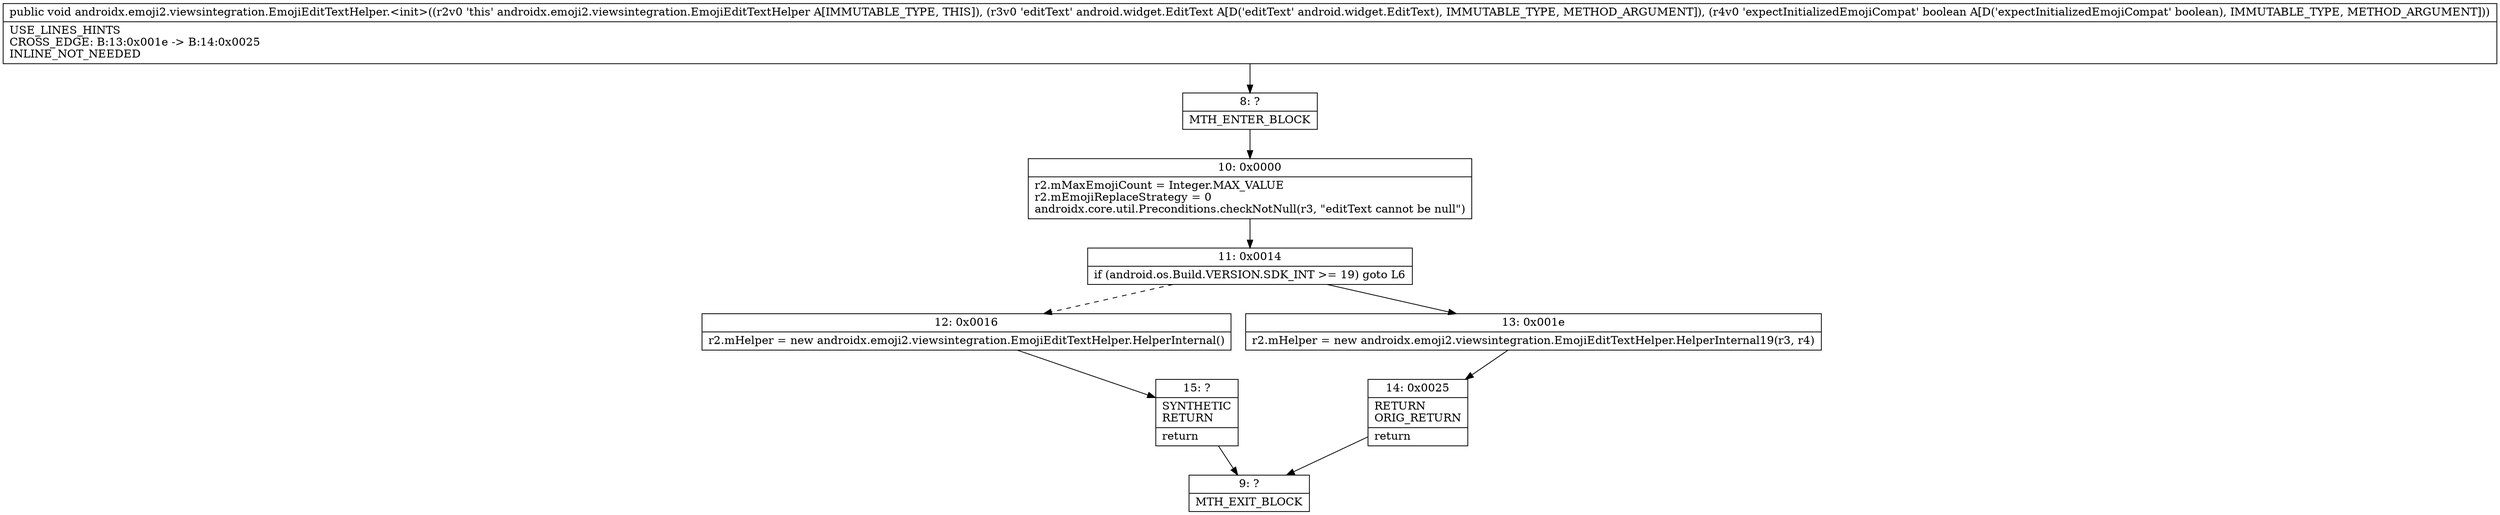 digraph "CFG forandroidx.emoji2.viewsintegration.EmojiEditTextHelper.\<init\>(Landroid\/widget\/EditText;Z)V" {
Node_8 [shape=record,label="{8\:\ ?|MTH_ENTER_BLOCK\l}"];
Node_10 [shape=record,label="{10\:\ 0x0000|r2.mMaxEmojiCount = Integer.MAX_VALUE\lr2.mEmojiReplaceStrategy = 0\landroidx.core.util.Preconditions.checkNotNull(r3, \"editText cannot be null\")\l}"];
Node_11 [shape=record,label="{11\:\ 0x0014|if (android.os.Build.VERSION.SDK_INT \>= 19) goto L6\l}"];
Node_12 [shape=record,label="{12\:\ 0x0016|r2.mHelper = new androidx.emoji2.viewsintegration.EmojiEditTextHelper.HelperInternal()\l}"];
Node_15 [shape=record,label="{15\:\ ?|SYNTHETIC\lRETURN\l|return\l}"];
Node_9 [shape=record,label="{9\:\ ?|MTH_EXIT_BLOCK\l}"];
Node_13 [shape=record,label="{13\:\ 0x001e|r2.mHelper = new androidx.emoji2.viewsintegration.EmojiEditTextHelper.HelperInternal19(r3, r4)\l}"];
Node_14 [shape=record,label="{14\:\ 0x0025|RETURN\lORIG_RETURN\l|return\l}"];
MethodNode[shape=record,label="{public void androidx.emoji2.viewsintegration.EmojiEditTextHelper.\<init\>((r2v0 'this' androidx.emoji2.viewsintegration.EmojiEditTextHelper A[IMMUTABLE_TYPE, THIS]), (r3v0 'editText' android.widget.EditText A[D('editText' android.widget.EditText), IMMUTABLE_TYPE, METHOD_ARGUMENT]), (r4v0 'expectInitializedEmojiCompat' boolean A[D('expectInitializedEmojiCompat' boolean), IMMUTABLE_TYPE, METHOD_ARGUMENT]))  | USE_LINES_HINTS\lCROSS_EDGE: B:13:0x001e \-\> B:14:0x0025\lINLINE_NOT_NEEDED\l}"];
MethodNode -> Node_8;Node_8 -> Node_10;
Node_10 -> Node_11;
Node_11 -> Node_12[style=dashed];
Node_11 -> Node_13;
Node_12 -> Node_15;
Node_15 -> Node_9;
Node_13 -> Node_14;
Node_14 -> Node_9;
}

